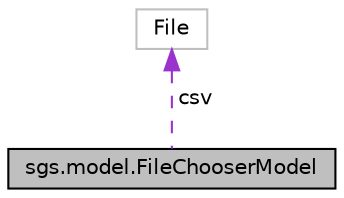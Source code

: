digraph "sgs.model.FileChooserModel"
{
  edge [fontname="Helvetica",fontsize="10",labelfontname="Helvetica",labelfontsize="10"];
  node [fontname="Helvetica",fontsize="10",shape=record];
  Node1 [label="sgs.model.FileChooserModel",height=0.2,width=0.4,color="black", fillcolor="grey75", style="filled" fontcolor="black"];
  Node2 -> Node1 [dir="back",color="darkorchid3",fontsize="10",style="dashed",label=" csv" ,fontname="Helvetica"];
  Node2 [label="File",height=0.2,width=0.4,color="grey75", fillcolor="white", style="filled"];
}
